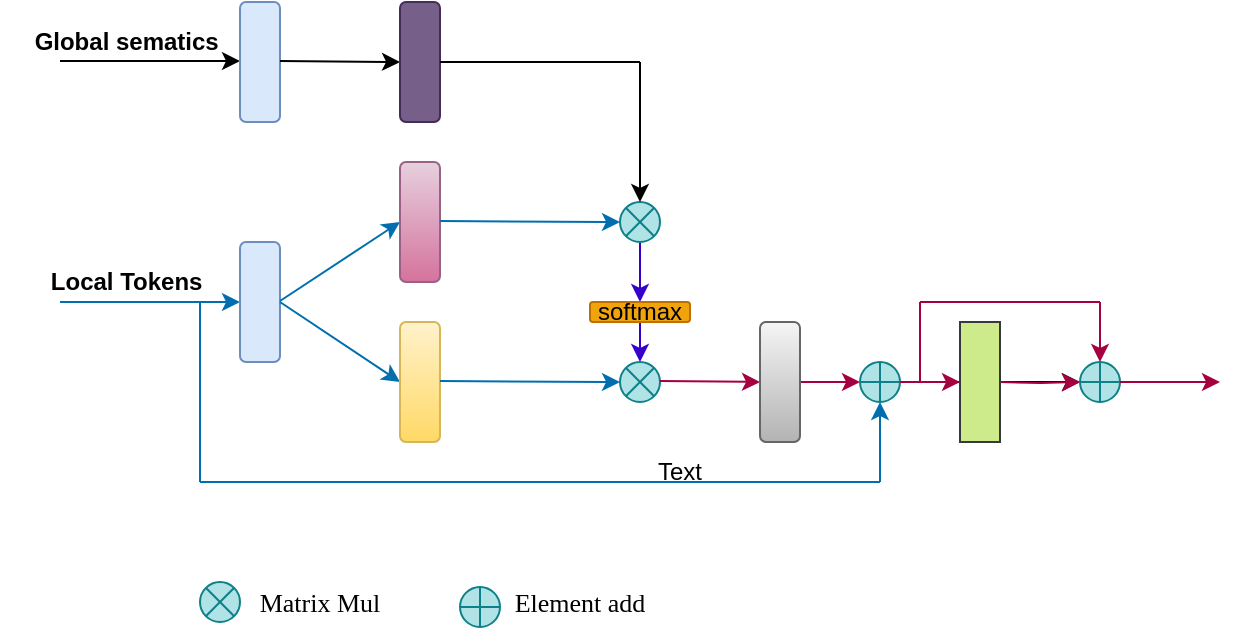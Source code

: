 <mxfile version="21.6.6" type="github">
  <diagram name="Page-1" id="VdYjNFa-8CtM2Aoj1XjM">
    <mxGraphModel dx="1434" dy="702" grid="1" gridSize="10" guides="1" tooltips="1" connect="1" arrows="1" fold="1" page="1" pageScale="1" pageWidth="850" pageHeight="1100" math="0" shadow="0">
      <root>
        <mxCell id="0" />
        <mxCell id="1" parent="0" />
        <mxCell id="43nZdTt-eNsyb0OTdxcZ-1" value="" style="endArrow=classic;html=1;rounded=0;fillColor=#1ba1e2;strokeColor=#006EAF;strokeWidth=1;" edge="1" parent="1">
          <mxGeometry width="50" height="50" relative="1" as="geometry">
            <mxPoint x="110" y="360" as="sourcePoint" />
            <mxPoint x="200" y="360" as="targetPoint" />
          </mxGeometry>
        </mxCell>
        <mxCell id="43nZdTt-eNsyb0OTdxcZ-2" value="" style="endArrow=classic;html=1;rounded=0;" edge="1" parent="1">
          <mxGeometry width="50" height="50" relative="1" as="geometry">
            <mxPoint x="110" y="239.5" as="sourcePoint" />
            <mxPoint x="200" y="239.5" as="targetPoint" />
          </mxGeometry>
        </mxCell>
        <mxCell id="43nZdTt-eNsyb0OTdxcZ-3" value="&lt;pre&gt;&lt;br&gt;&lt;/pre&gt;" style="rounded=1;whiteSpace=wrap;html=1;fillColor=#dae8fc;strokeColor=#6c8ebf;" vertex="1" parent="1">
          <mxGeometry x="200" y="330" width="20" height="60" as="geometry" />
        </mxCell>
        <mxCell id="43nZdTt-eNsyb0OTdxcZ-5" value="" style="rounded=1;whiteSpace=wrap;html=1;fillColor=#dae8fc;strokeColor=#6c8ebf;" vertex="1" parent="1">
          <mxGeometry x="200" y="210" width="20" height="60" as="geometry" />
        </mxCell>
        <mxCell id="43nZdTt-eNsyb0OTdxcZ-6" value="" style="endArrow=classic;html=1;rounded=0;fillColor=#1ba1e2;strokeColor=#006EAF;" edge="1" parent="1">
          <mxGeometry width="50" height="50" relative="1" as="geometry">
            <mxPoint x="220" y="359.5" as="sourcePoint" />
            <mxPoint x="280" y="320" as="targetPoint" />
            <Array as="points" />
          </mxGeometry>
        </mxCell>
        <mxCell id="43nZdTt-eNsyb0OTdxcZ-7" value="" style="endArrow=classic;html=1;rounded=0;" edge="1" parent="1">
          <mxGeometry width="50" height="50" relative="1" as="geometry">
            <mxPoint x="220" y="239.5" as="sourcePoint" />
            <mxPoint x="280" y="240" as="targetPoint" />
            <Array as="points" />
          </mxGeometry>
        </mxCell>
        <mxCell id="43nZdTt-eNsyb0OTdxcZ-8" value="" style="endArrow=classic;html=1;rounded=0;fillColor=#1ba1e2;strokeColor=#006EAF;" edge="1" parent="1">
          <mxGeometry width="50" height="50" relative="1" as="geometry">
            <mxPoint x="220" y="360" as="sourcePoint" />
            <mxPoint x="280" y="400" as="targetPoint" />
          </mxGeometry>
        </mxCell>
        <mxCell id="43nZdTt-eNsyb0OTdxcZ-11" value="" style="rounded=1;whiteSpace=wrap;html=1;fillColor=#e6d0de;strokeColor=#996185;gradientColor=#d5739d;" vertex="1" parent="1">
          <mxGeometry x="280" y="290" width="20" height="60" as="geometry" />
        </mxCell>
        <mxCell id="43nZdTt-eNsyb0OTdxcZ-12" value="" style="rounded=1;whiteSpace=wrap;html=1;fillColor=#fff2cc;strokeColor=#d6b656;gradientColor=#ffd966;fontStyle=1" vertex="1" parent="1">
          <mxGeometry x="280" y="370" width="20" height="60" as="geometry" />
        </mxCell>
        <mxCell id="43nZdTt-eNsyb0OTdxcZ-13" value="" style="endArrow=classic;html=1;rounded=0;entryX=0;entryY=0.5;entryDx=0;entryDy=0;fillColor=#1ba1e2;strokeColor=#006EAF;" edge="1" parent="1" target="43nZdTt-eNsyb0OTdxcZ-30">
          <mxGeometry width="50" height="50" relative="1" as="geometry">
            <mxPoint x="300" y="319.5" as="sourcePoint" />
            <mxPoint x="380" y="319.5" as="targetPoint" />
          </mxGeometry>
        </mxCell>
        <mxCell id="43nZdTt-eNsyb0OTdxcZ-14" value="" style="endArrow=classic;html=1;rounded=0;entryX=0;entryY=0.5;entryDx=0;entryDy=0;fillColor=#1ba1e2;strokeColor=#006EAF;" edge="1" parent="1" target="43nZdTt-eNsyb0OTdxcZ-41">
          <mxGeometry width="50" height="50" relative="1" as="geometry">
            <mxPoint x="300" y="399.5" as="sourcePoint" />
            <mxPoint x="380" y="399.5" as="targetPoint" />
          </mxGeometry>
        </mxCell>
        <mxCell id="43nZdTt-eNsyb0OTdxcZ-15" value="" style="rounded=1;whiteSpace=wrap;html=1;fillColor=#76608a;strokeColor=#432D57;fontColor=#ffffff;" vertex="1" parent="1">
          <mxGeometry x="280" y="210" width="20" height="60" as="geometry" />
        </mxCell>
        <mxCell id="43nZdTt-eNsyb0OTdxcZ-38" style="edgeStyle=orthogonalEdgeStyle;rounded=0;orthogonalLoop=1;jettySize=auto;html=1;exitX=0.5;exitY=1;exitDx=0;exitDy=0;fillColor=#6a00ff;strokeColor=#3700CC;" edge="1" parent="1" source="43nZdTt-eNsyb0OTdxcZ-30">
          <mxGeometry relative="1" as="geometry">
            <mxPoint x="400" y="360" as="targetPoint" />
          </mxGeometry>
        </mxCell>
        <mxCell id="43nZdTt-eNsyb0OTdxcZ-30" value="" style="shape=sumEllipse;perimeter=ellipsePerimeter;whiteSpace=wrap;html=1;backgroundOutline=1;fillColor=#b0e3e6;strokeColor=#0e8088;direction=east;" vertex="1" parent="1">
          <mxGeometry x="390" y="310" width="20" height="20" as="geometry" />
        </mxCell>
        <mxCell id="43nZdTt-eNsyb0OTdxcZ-32" value="" style="endArrow=none;html=1;rounded=0;" edge="1" parent="1">
          <mxGeometry width="50" height="50" relative="1" as="geometry">
            <mxPoint x="300" y="240" as="sourcePoint" />
            <mxPoint x="400" y="240" as="targetPoint" />
          </mxGeometry>
        </mxCell>
        <mxCell id="43nZdTt-eNsyb0OTdxcZ-33" value="" style="endArrow=classic;html=1;rounded=0;entryX=0.5;entryY=0;entryDx=0;entryDy=0;" edge="1" parent="1" target="43nZdTt-eNsyb0OTdxcZ-30">
          <mxGeometry width="50" height="50" relative="1" as="geometry">
            <mxPoint x="400" y="240" as="sourcePoint" />
            <mxPoint x="487.214" y="343.843" as="targetPoint" />
          </mxGeometry>
        </mxCell>
        <mxCell id="43nZdTt-eNsyb0OTdxcZ-40" style="edgeStyle=orthogonalEdgeStyle;rounded=0;orthogonalLoop=1;jettySize=auto;html=1;exitX=0.5;exitY=1;exitDx=0;exitDy=0;fillColor=#6a00ff;strokeColor=#3700CC;" edge="1" parent="1" source="43nZdTt-eNsyb0OTdxcZ-39">
          <mxGeometry relative="1" as="geometry">
            <mxPoint x="400" y="390" as="targetPoint" />
          </mxGeometry>
        </mxCell>
        <mxCell id="43nZdTt-eNsyb0OTdxcZ-39" value="softmax" style="rounded=1;whiteSpace=wrap;html=1;fillColor=#f0a30a;fontColor=#000000;strokeColor=#BD7000;" vertex="1" parent="1">
          <mxGeometry x="375" y="360" width="50" height="10" as="geometry" />
        </mxCell>
        <mxCell id="43nZdTt-eNsyb0OTdxcZ-41" value="" style="shape=sumEllipse;perimeter=ellipsePerimeter;whiteSpace=wrap;html=1;backgroundOutline=1;fillColor=#b0e3e6;strokeColor=#0e8088;direction=east;" vertex="1" parent="1">
          <mxGeometry x="390" y="390" width="20" height="20" as="geometry" />
        </mxCell>
        <mxCell id="43nZdTt-eNsyb0OTdxcZ-43" value="" style="endArrow=classic;html=1;rounded=0;fillColor=#d80073;strokeColor=#A50040;" edge="1" parent="1">
          <mxGeometry width="50" height="50" relative="1" as="geometry">
            <mxPoint x="410" y="399.5" as="sourcePoint" />
            <mxPoint x="460" y="400" as="targetPoint" />
          </mxGeometry>
        </mxCell>
        <mxCell id="43nZdTt-eNsyb0OTdxcZ-45" style="edgeStyle=orthogonalEdgeStyle;rounded=0;orthogonalLoop=1;jettySize=auto;html=1;exitX=1;exitY=0.5;exitDx=0;exitDy=0;fillColor=#d80073;strokeColor=#A50040;" edge="1" parent="1" source="43nZdTt-eNsyb0OTdxcZ-44">
          <mxGeometry relative="1" as="geometry">
            <mxPoint x="510" y="400" as="targetPoint" />
          </mxGeometry>
        </mxCell>
        <mxCell id="43nZdTt-eNsyb0OTdxcZ-44" value="" style="rounded=1;whiteSpace=wrap;html=1;fillColor=#f5f5f5;strokeColor=#666666;gradientColor=#b3b3b3;" vertex="1" parent="1">
          <mxGeometry x="460" y="370" width="20" height="60" as="geometry" />
        </mxCell>
        <mxCell id="43nZdTt-eNsyb0OTdxcZ-46" value="" style="endArrow=none;html=1;rounded=0;fillColor=#1ba1e2;strokeColor=#006EAF;" edge="1" parent="1">
          <mxGeometry width="50" height="50" relative="1" as="geometry">
            <mxPoint x="180" y="360" as="sourcePoint" />
            <mxPoint x="180" y="450" as="targetPoint" />
          </mxGeometry>
        </mxCell>
        <mxCell id="43nZdTt-eNsyb0OTdxcZ-48" value="" style="endArrow=none;html=1;rounded=0;fillColor=#1ba1e2;strokeColor=#006EAF;" edge="1" parent="1">
          <mxGeometry width="50" height="50" relative="1" as="geometry">
            <mxPoint x="180" y="450" as="sourcePoint" />
            <mxPoint x="520" y="450" as="targetPoint" />
          </mxGeometry>
        </mxCell>
        <mxCell id="43nZdTt-eNsyb0OTdxcZ-68" value="" style="edgeStyle=orthogonalEdgeStyle;rounded=0;orthogonalLoop=1;jettySize=auto;html=1;" edge="1" parent="1" source="43nZdTt-eNsyb0OTdxcZ-49" target="43nZdTt-eNsyb0OTdxcZ-63">
          <mxGeometry relative="1" as="geometry" />
        </mxCell>
        <mxCell id="43nZdTt-eNsyb0OTdxcZ-49" value="" style="shape=orEllipse;perimeter=ellipsePerimeter;whiteSpace=wrap;html=1;backgroundOutline=1;fillColor=#b0e3e6;strokeColor=#0e8088;" vertex="1" parent="1">
          <mxGeometry x="510" y="390" width="20" height="20" as="geometry" />
        </mxCell>
        <mxCell id="43nZdTt-eNsyb0OTdxcZ-51" value="" style="endArrow=classic;html=1;rounded=0;entryX=0.5;entryY=1;entryDx=0;entryDy=0;fillColor=#1ba1e2;strokeColor=#006EAF;" edge="1" parent="1" target="43nZdTt-eNsyb0OTdxcZ-49">
          <mxGeometry width="50" height="50" relative="1" as="geometry">
            <mxPoint x="520" y="450" as="sourcePoint" />
            <mxPoint x="450" y="440" as="targetPoint" />
          </mxGeometry>
        </mxCell>
        <mxCell id="43nZdTt-eNsyb0OTdxcZ-52" value="" style="endArrow=classic;html=1;rounded=0;exitX=1;exitY=0.5;exitDx=0;exitDy=0;fillColor=#d80073;strokeColor=#A50040;" edge="1" parent="1" source="43nZdTt-eNsyb0OTdxcZ-49">
          <mxGeometry width="50" height="50" relative="1" as="geometry">
            <mxPoint x="400" y="490" as="sourcePoint" />
            <mxPoint x="560" y="400" as="targetPoint" />
          </mxGeometry>
        </mxCell>
        <mxCell id="43nZdTt-eNsyb0OTdxcZ-62" style="edgeStyle=orthogonalEdgeStyle;rounded=0;orthogonalLoop=1;jettySize=auto;html=1;exitX=1;exitY=0.5;exitDx=0;exitDy=0;fillColor=#d80073;strokeColor=#A50040;" edge="1" parent="1">
          <mxGeometry relative="1" as="geometry">
            <mxPoint x="620" y="400" as="targetPoint" />
            <mxPoint x="580" y="400" as="sourcePoint" />
          </mxGeometry>
        </mxCell>
        <mxCell id="43nZdTt-eNsyb0OTdxcZ-55" value="" style="endArrow=none;html=1;rounded=0;fillColor=#d80073;strokeColor=#A50040;" edge="1" parent="1">
          <mxGeometry width="50" height="50" relative="1" as="geometry">
            <mxPoint x="540" y="360" as="sourcePoint" />
            <mxPoint x="540" y="400" as="targetPoint" />
          </mxGeometry>
        </mxCell>
        <mxCell id="43nZdTt-eNsyb0OTdxcZ-56" value="" style="endArrow=none;html=1;rounded=0;fillColor=#d80073;strokeColor=#A50040;" edge="1" parent="1">
          <mxGeometry width="50" height="50" relative="1" as="geometry">
            <mxPoint x="540" y="360" as="sourcePoint" />
            <mxPoint x="630" y="360" as="targetPoint" />
          </mxGeometry>
        </mxCell>
        <mxCell id="43nZdTt-eNsyb0OTdxcZ-63" value="" style="shape=orEllipse;perimeter=ellipsePerimeter;whiteSpace=wrap;html=1;backgroundOutline=1;fillColor=#b0e3e6;strokeColor=#0e8088;" vertex="1" parent="1">
          <mxGeometry x="620" y="390" width="20" height="20" as="geometry" />
        </mxCell>
        <mxCell id="43nZdTt-eNsyb0OTdxcZ-64" value="" style="endArrow=classic;html=1;rounded=0;entryX=0.5;entryY=0;entryDx=0;entryDy=0;fillColor=#d80073;strokeColor=#A50040;" edge="1" parent="1" target="43nZdTt-eNsyb0OTdxcZ-63">
          <mxGeometry width="50" height="50" relative="1" as="geometry">
            <mxPoint x="630" y="360" as="sourcePoint" />
            <mxPoint x="450" y="440" as="targetPoint" />
          </mxGeometry>
        </mxCell>
        <mxCell id="43nZdTt-eNsyb0OTdxcZ-65" value="" style="endArrow=classic;html=1;rounded=0;exitX=1;exitY=0.5;exitDx=0;exitDy=0;fillColor=#d80073;strokeColor=#A50040;" edge="1" parent="1" source="43nZdTt-eNsyb0OTdxcZ-63">
          <mxGeometry width="50" height="50" relative="1" as="geometry">
            <mxPoint x="400" y="490" as="sourcePoint" />
            <mxPoint x="690" y="400" as="targetPoint" />
          </mxGeometry>
        </mxCell>
        <mxCell id="43nZdTt-eNsyb0OTdxcZ-70" value="" style="rounded=0;whiteSpace=wrap;html=1;fillColor=#cdeb8b;strokeColor=#36393d;" vertex="1" parent="1">
          <mxGeometry x="560" y="370" width="20" height="60" as="geometry" />
        </mxCell>
        <mxCell id="43nZdTt-eNsyb0OTdxcZ-72" value="" style="shape=sumEllipse;perimeter=ellipsePerimeter;whiteSpace=wrap;html=1;backgroundOutline=1;fillColor=#b0e3e6;strokeColor=#0e8088;direction=east;" vertex="1" parent="1">
          <mxGeometry x="180" y="500" width="20" height="20" as="geometry" />
        </mxCell>
        <mxCell id="43nZdTt-eNsyb0OTdxcZ-73" value="&lt;font style=&quot;font-size: 13px;&quot; face=&quot;Times New Roman&quot;&gt;Matrix Mul&lt;/font&gt;" style="text;strokeColor=none;align=center;fillColor=none;html=1;verticalAlign=middle;whiteSpace=wrap;rounded=0;" vertex="1" parent="1">
          <mxGeometry x="200" y="497.5" width="80" height="25" as="geometry" />
        </mxCell>
        <mxCell id="43nZdTt-eNsyb0OTdxcZ-74" value="" style="shape=orEllipse;perimeter=ellipsePerimeter;whiteSpace=wrap;html=1;backgroundOutline=1;fillColor=#b0e3e6;strokeColor=#0e8088;" vertex="1" parent="1">
          <mxGeometry x="310" y="502.5" width="20" height="20" as="geometry" />
        </mxCell>
        <mxCell id="43nZdTt-eNsyb0OTdxcZ-75" value="&lt;font style=&quot;font-size: 13px;&quot; face=&quot;Times New Roman&quot;&gt;Element add&lt;/font&gt;" style="text;strokeColor=none;align=center;fillColor=none;html=1;verticalAlign=middle;whiteSpace=wrap;rounded=0;" vertex="1" parent="1">
          <mxGeometry x="330" y="497.5" width="80" height="25" as="geometry" />
        </mxCell>
        <mxCell id="43nZdTt-eNsyb0OTdxcZ-76" value="Text" style="text;strokeColor=none;align=center;fillColor=none;html=1;verticalAlign=middle;whiteSpace=wrap;rounded=0;" vertex="1" parent="1">
          <mxGeometry x="390" y="430" width="60" height="30" as="geometry" />
        </mxCell>
        <mxCell id="43nZdTt-eNsyb0OTdxcZ-77" value="&lt;b&gt;Global sematics&amp;nbsp;&lt;/b&gt;" style="text;strokeColor=none;align=center;fillColor=none;html=1;verticalAlign=middle;whiteSpace=wrap;rounded=0;" vertex="1" parent="1">
          <mxGeometry x="80" y="220" width="130" height="20" as="geometry" />
        </mxCell>
        <mxCell id="43nZdTt-eNsyb0OTdxcZ-78" value="&lt;b&gt;Local Tokens&amp;nbsp;&lt;/b&gt;" style="text;strokeColor=none;align=center;fillColor=none;html=1;verticalAlign=middle;whiteSpace=wrap;rounded=0;" vertex="1" parent="1">
          <mxGeometry x="80" y="340" width="130" height="20" as="geometry" />
        </mxCell>
      </root>
    </mxGraphModel>
  </diagram>
</mxfile>
